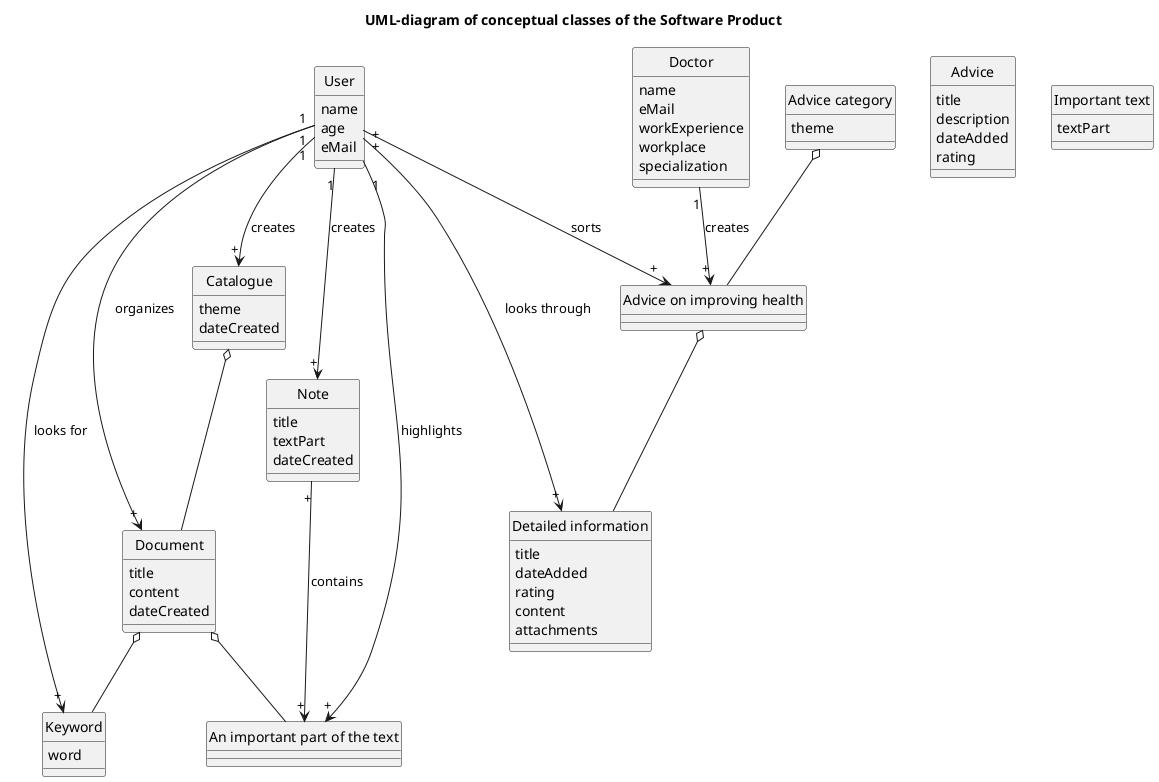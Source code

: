 @startuml

hide circle
title UML-diagram of conceptual classes of the Software Product

Class User {
    name
    age
    eMail
}

Class Doctor {
    name
    eMail
    workExperience
    workplace
    specialization
}

Class Advice {
    title
    description
    dateAdded
    rating
}

Class "Advice category" {
    theme
}

Class "Detailed information" {
    title
    dateAdded
    rating
    content
    attachments
}

Class Catalogue {
    theme
    dateCreated
}

Class Document {
    title
    content
    dateCreated
}

Class Keyword {
    word
}

Class "Important text" {
    textPart
}

Class Note {
    title
    textPart
    dateCreated
}

"Advice category" o-- "Advice on improving health"

"Advice on improving health" o-- "Detailed information"

Catalogue o-- Document

Document o-- Keyword

Document o-- "An important part of the text"

Doctor"1" --> "+""Advice on improving health" : creates

User"+" --> "+""Advice on improving health" : sorts 

User"+" --> "+""Detailed information" : looks through 

User"1" --> "+"Catalogue : creates

User"1" --> "+"Document : organizes

User"1" --> "+"Keyword : looks for

User"1" --> "+""An important part of the text" : highlights

User"1" --> "+"Note : creates

Note"+" --> "+""An important part of the text" : contains

@enduml
